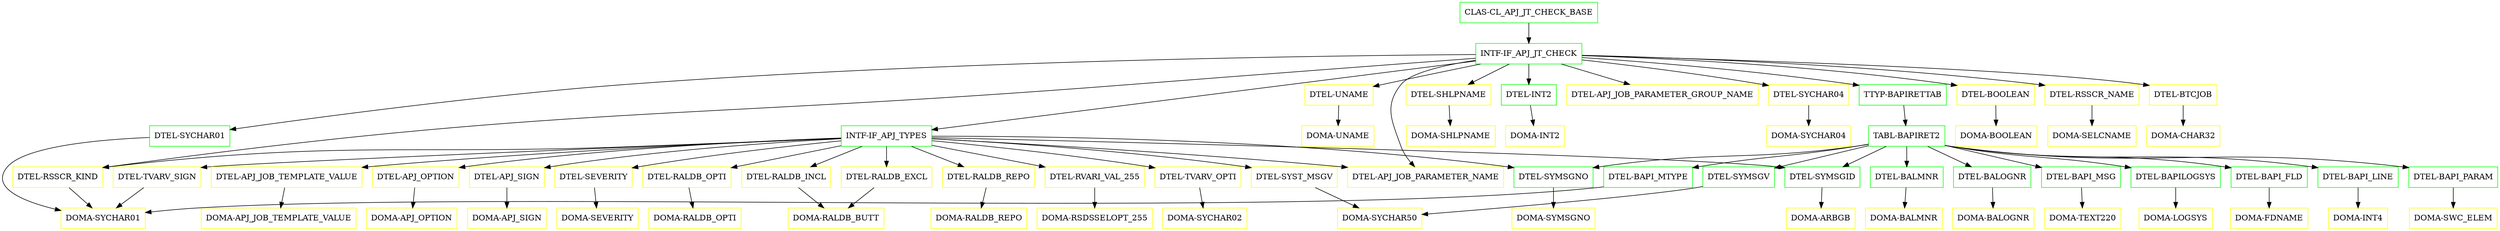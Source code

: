 digraph G {
  "CLAS-CL_APJ_JT_CHECK_BASE" [shape=box,color=green];
  "INTF-IF_APJ_JT_CHECK" [shape=box,color=green,URL="./INTF_IF_APJ_JT_CHECK.html"];
  "INTF-IF_APJ_TYPES" [shape=box,color=green,URL="./INTF_IF_APJ_TYPES.html"];
  "DTEL-RVARI_VAL_255" [shape=box,color=yellow,URL="./DTEL_RVARI_VAL_255.html"];
  "DOMA-RSDSSELOPT_255" [shape=box,color=yellow,URL="./DOMA_RSDSSELOPT_255.html"];
  "DTEL-TVARV_OPTI" [shape=box,color=yellow,URL="./DTEL_TVARV_OPTI.html"];
  "DOMA-SYCHAR02" [shape=box,color=yellow,URL="./DOMA_SYCHAR02.html"];
  "DTEL-TVARV_SIGN" [shape=box,color=yellow,URL="./DTEL_TVARV_SIGN.html"];
  "DOMA-SYCHAR01" [shape=box,color=yellow,URL="./DOMA_SYCHAR01.html"];
  "DTEL-RSSCR_KIND" [shape=box,color=yellow,URL="./DTEL_RSSCR_KIND.html"];
  "DTEL-SYST_MSGV" [shape=box,color=yellow,URL="./DTEL_SYST_MSGV.html"];
  "DOMA-SYCHAR50" [shape=box,color=yellow,URL="./DOMA_SYCHAR50.html"];
  "DTEL-SYMSGNO" [shape=box,color=green,URL="./DTEL_SYMSGNO.html"];
  "DOMA-SYMSGNO" [shape=box,color=yellow,URL="./DOMA_SYMSGNO.html"];
  "DTEL-SYMSGID" [shape=box,color=green,URL="./DTEL_SYMSGID.html"];
  "DOMA-ARBGB" [shape=box,color=yellow,URL="./DOMA_ARBGB.html"];
  "DTEL-APJ_JOB_TEMPLATE_VALUE" [shape=box,color=yellow,URL="./DTEL_APJ_JOB_TEMPLATE_VALUE.html"];
  "DOMA-APJ_JOB_TEMPLATE_VALUE" [shape=box,color=yellow,URL="./DOMA_APJ_JOB_TEMPLATE_VALUE.html"];
  "DTEL-APJ_OPTION" [shape=box,color=yellow,URL="./DTEL_APJ_OPTION.html"];
  "DOMA-APJ_OPTION" [shape=box,color=yellow,URL="./DOMA_APJ_OPTION.html"];
  "DTEL-APJ_SIGN" [shape=box,color=yellow,URL="./DTEL_APJ_SIGN.html"];
  "DOMA-APJ_SIGN" [shape=box,color=yellow,URL="./DOMA_APJ_SIGN.html"];
  "DTEL-APJ_JOB_PARAMETER_NAME" [shape=box,color=yellow,URL="./DTEL_APJ_JOB_PARAMETER_NAME.html"];
  "DTEL-SEVERITY" [shape=box,color=yellow,URL="./DTEL_SEVERITY.html"];
  "DOMA-SEVERITY" [shape=box,color=yellow,URL="./DOMA_SEVERITY.html"];
  "DTEL-RALDB_OPTI" [shape=box,color=yellow,URL="./DTEL_RALDB_OPTI.html"];
  "DOMA-RALDB_OPTI" [shape=box,color=yellow,URL="./DOMA_RALDB_OPTI.html"];
  "DTEL-RALDB_INCL" [shape=box,color=yellow,URL="./DTEL_RALDB_INCL.html"];
  "DOMA-RALDB_BUTT" [shape=box,color=yellow,URL="./DOMA_RALDB_BUTT.html"];
  "DTEL-RALDB_EXCL" [shape=box,color=yellow,URL="./DTEL_RALDB_EXCL.html"];
  "DTEL-RALDB_REPO" [shape=box,color=yellow,URL="./DTEL_RALDB_REPO.html"];
  "DOMA-RALDB_REPO" [shape=box,color=yellow,URL="./DOMA_RALDB_REPO.html"];
  "DTEL-UNAME" [shape=box,color=yellow,URL="./DTEL_UNAME.html"];
  "DOMA-UNAME" [shape=box,color=yellow,URL="./DOMA_UNAME.html"];
  "TTYP-BAPIRETTAB" [shape=box,color=green,URL="./TTYP_BAPIRETTAB.html"];
  "TABL-BAPIRET2" [shape=box,color=green,URL="./TABL_BAPIRET2.html"];
  "DTEL-BAPILOGSYS" [shape=box,color=green,URL="./DTEL_BAPILOGSYS.html"];
  "DOMA-LOGSYS" [shape=box,color=yellow,URL="./DOMA_LOGSYS.html"];
  "DTEL-BAPI_FLD" [shape=box,color=green,URL="./DTEL_BAPI_FLD.html"];
  "DOMA-FDNAME" [shape=box,color=yellow,URL="./DOMA_FDNAME.html"];
  "DTEL-BAPI_LINE" [shape=box,color=green,URL="./DTEL_BAPI_LINE.html"];
  "DOMA-INT4" [shape=box,color=yellow,URL="./DOMA_INT4.html"];
  "DTEL-BAPI_PARAM" [shape=box,color=green,URL="./DTEL_BAPI_PARAM.html"];
  "DOMA-SWC_ELEM" [shape=box,color=yellow,URL="./DOMA_SWC_ELEM.html"];
  "DTEL-SYMSGV" [shape=box,color=green,URL="./DTEL_SYMSGV.html"];
  "DTEL-BALMNR" [shape=box,color=green,URL="./DTEL_BALMNR.html"];
  "DOMA-BALMNR" [shape=box,color=yellow,URL="./DOMA_BALMNR.html"];
  "DTEL-BALOGNR" [shape=box,color=green,URL="./DTEL_BALOGNR.html"];
  "DOMA-BALOGNR" [shape=box,color=yellow,URL="./DOMA_BALOGNR.html"];
  "DTEL-BAPI_MSG" [shape=box,color=green,URL="./DTEL_BAPI_MSG.html"];
  "DOMA-TEXT220" [shape=box,color=yellow,URL="./DOMA_TEXT220.html"];
  "DTEL-BAPI_MTYPE" [shape=box,color=green,URL="./DTEL_BAPI_MTYPE.html"];
  "DTEL-SHLPNAME" [shape=box,color=yellow,URL="./DTEL_SHLPNAME.html"];
  "DOMA-SHLPNAME" [shape=box,color=yellow,URL="./DOMA_SHLPNAME.html"];
  "DTEL-INT2" [shape=box,color=green,URL="./DTEL_INT2.html"];
  "DOMA-INT2" [shape=box,color=yellow,URL="./DOMA_INT2.html"];
  "DTEL-APJ_JOB_PARAMETER_GROUP_NAME" [shape=box,color=yellow,URL="./DTEL_APJ_JOB_PARAMETER_GROUP_NAME.html"];
  "DTEL-SYCHAR04" [shape=box,color=yellow,URL="./DTEL_SYCHAR04.html"];
  "DOMA-SYCHAR04" [shape=box,color=yellow,URL="./DOMA_SYCHAR04.html"];
  "DTEL-SYCHAR01" [shape=box,color=green,URL="./DTEL_SYCHAR01.html"];
  "DTEL-BOOLEAN" [shape=box,color=yellow,URL="./DTEL_BOOLEAN.html"];
  "DOMA-BOOLEAN" [shape=box,color=yellow,URL="./DOMA_BOOLEAN.html"];
  "DTEL-RSSCR_NAME" [shape=box,color=yellow,URL="./DTEL_RSSCR_NAME.html"];
  "DOMA-SELCNAME" [shape=box,color=yellow,URL="./DOMA_SELCNAME.html"];
  "DTEL-BTCJOB" [shape=box,color=yellow,URL="./DTEL_BTCJOB.html"];
  "DOMA-CHAR32" [shape=box,color=yellow,URL="./DOMA_CHAR32.html"];
  "CLAS-CL_APJ_JT_CHECK_BASE" -> "INTF-IF_APJ_JT_CHECK";
  "INTF-IF_APJ_JT_CHECK" -> "DTEL-BTCJOB";
  "INTF-IF_APJ_JT_CHECK" -> "DTEL-RSSCR_NAME";
  "INTF-IF_APJ_JT_CHECK" -> "DTEL-RSSCR_KIND";
  "INTF-IF_APJ_JT_CHECK" -> "DTEL-BOOLEAN";
  "INTF-IF_APJ_JT_CHECK" -> "DTEL-SYCHAR01";
  "INTF-IF_APJ_JT_CHECK" -> "DTEL-SYCHAR04";
  "INTF-IF_APJ_JT_CHECK" -> "DTEL-APJ_JOB_PARAMETER_NAME";
  "INTF-IF_APJ_JT_CHECK" -> "DTEL-APJ_JOB_PARAMETER_GROUP_NAME";
  "INTF-IF_APJ_JT_CHECK" -> "DTEL-INT2";
  "INTF-IF_APJ_JT_CHECK" -> "DTEL-SHLPNAME";
  "INTF-IF_APJ_JT_CHECK" -> "TTYP-BAPIRETTAB";
  "INTF-IF_APJ_JT_CHECK" -> "DTEL-UNAME";
  "INTF-IF_APJ_JT_CHECK" -> "INTF-IF_APJ_TYPES";
  "INTF-IF_APJ_TYPES" -> "DTEL-RALDB_REPO";
  "INTF-IF_APJ_TYPES" -> "DTEL-RALDB_EXCL";
  "INTF-IF_APJ_TYPES" -> "DTEL-RALDB_INCL";
  "INTF-IF_APJ_TYPES" -> "DTEL-RALDB_OPTI";
  "INTF-IF_APJ_TYPES" -> "DTEL-SEVERITY";
  "INTF-IF_APJ_TYPES" -> "DTEL-APJ_JOB_PARAMETER_NAME";
  "INTF-IF_APJ_TYPES" -> "DTEL-APJ_SIGN";
  "INTF-IF_APJ_TYPES" -> "DTEL-APJ_OPTION";
  "INTF-IF_APJ_TYPES" -> "DTEL-APJ_JOB_TEMPLATE_VALUE";
  "INTF-IF_APJ_TYPES" -> "DTEL-SYMSGID";
  "INTF-IF_APJ_TYPES" -> "DTEL-SYMSGNO";
  "INTF-IF_APJ_TYPES" -> "DTEL-SYST_MSGV";
  "INTF-IF_APJ_TYPES" -> "DTEL-RSSCR_KIND";
  "INTF-IF_APJ_TYPES" -> "DTEL-TVARV_SIGN";
  "INTF-IF_APJ_TYPES" -> "DTEL-TVARV_OPTI";
  "INTF-IF_APJ_TYPES" -> "DTEL-RVARI_VAL_255";
  "DTEL-RVARI_VAL_255" -> "DOMA-RSDSSELOPT_255";
  "DTEL-TVARV_OPTI" -> "DOMA-SYCHAR02";
  "DTEL-TVARV_SIGN" -> "DOMA-SYCHAR01";
  "DTEL-RSSCR_KIND" -> "DOMA-SYCHAR01";
  "DTEL-SYST_MSGV" -> "DOMA-SYCHAR50";
  "DTEL-SYMSGNO" -> "DOMA-SYMSGNO";
  "DTEL-SYMSGID" -> "DOMA-ARBGB";
  "DTEL-APJ_JOB_TEMPLATE_VALUE" -> "DOMA-APJ_JOB_TEMPLATE_VALUE";
  "DTEL-APJ_OPTION" -> "DOMA-APJ_OPTION";
  "DTEL-APJ_SIGN" -> "DOMA-APJ_SIGN";
  "DTEL-SEVERITY" -> "DOMA-SEVERITY";
  "DTEL-RALDB_OPTI" -> "DOMA-RALDB_OPTI";
  "DTEL-RALDB_INCL" -> "DOMA-RALDB_BUTT";
  "DTEL-RALDB_EXCL" -> "DOMA-RALDB_BUTT";
  "DTEL-RALDB_REPO" -> "DOMA-RALDB_REPO";
  "DTEL-UNAME" -> "DOMA-UNAME";
  "TTYP-BAPIRETTAB" -> "TABL-BAPIRET2";
  "TABL-BAPIRET2" -> "DTEL-BAPI_MTYPE";
  "TABL-BAPIRET2" -> "DTEL-SYMSGID";
  "TABL-BAPIRET2" -> "DTEL-SYMSGNO";
  "TABL-BAPIRET2" -> "DTEL-BAPI_MSG";
  "TABL-BAPIRET2" -> "DTEL-BALOGNR";
  "TABL-BAPIRET2" -> "DTEL-BALMNR";
  "TABL-BAPIRET2" -> "DTEL-SYMSGV";
  "TABL-BAPIRET2" -> "DTEL-BAPI_PARAM";
  "TABL-BAPIRET2" -> "DTEL-BAPI_LINE";
  "TABL-BAPIRET2" -> "DTEL-BAPI_FLD";
  "TABL-BAPIRET2" -> "DTEL-BAPILOGSYS";
  "DTEL-BAPILOGSYS" -> "DOMA-LOGSYS";
  "DTEL-BAPI_FLD" -> "DOMA-FDNAME";
  "DTEL-BAPI_LINE" -> "DOMA-INT4";
  "DTEL-BAPI_PARAM" -> "DOMA-SWC_ELEM";
  "DTEL-SYMSGV" -> "DOMA-SYCHAR50";
  "DTEL-BALMNR" -> "DOMA-BALMNR";
  "DTEL-BALOGNR" -> "DOMA-BALOGNR";
  "DTEL-BAPI_MSG" -> "DOMA-TEXT220";
  "DTEL-BAPI_MTYPE" -> "DOMA-SYCHAR01";
  "DTEL-SHLPNAME" -> "DOMA-SHLPNAME";
  "DTEL-INT2" -> "DOMA-INT2";
  "DTEL-SYCHAR04" -> "DOMA-SYCHAR04";
  "DTEL-SYCHAR01" -> "DOMA-SYCHAR01";
  "DTEL-BOOLEAN" -> "DOMA-BOOLEAN";
  "DTEL-RSSCR_NAME" -> "DOMA-SELCNAME";
  "DTEL-BTCJOB" -> "DOMA-CHAR32";
}
